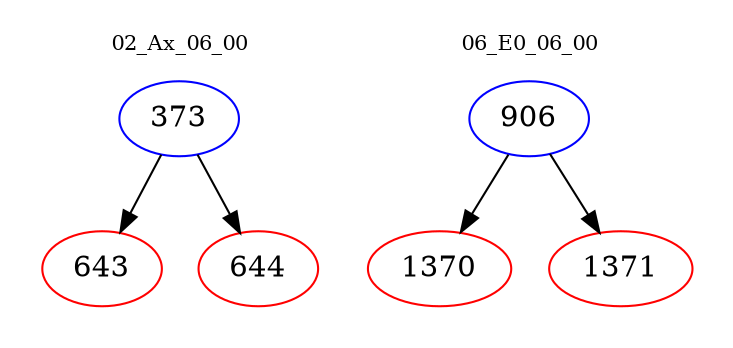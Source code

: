 digraph{
subgraph cluster_0 {
color = white
label = "02_Ax_06_00";
fontsize=10;
T0_373 [label="373", color="blue"]
T0_373 -> T0_643 [color="black"]
T0_643 [label="643", color="red"]
T0_373 -> T0_644 [color="black"]
T0_644 [label="644", color="red"]
}
subgraph cluster_1 {
color = white
label = "06_E0_06_00";
fontsize=10;
T1_906 [label="906", color="blue"]
T1_906 -> T1_1370 [color="black"]
T1_1370 [label="1370", color="red"]
T1_906 -> T1_1371 [color="black"]
T1_1371 [label="1371", color="red"]
}
}
